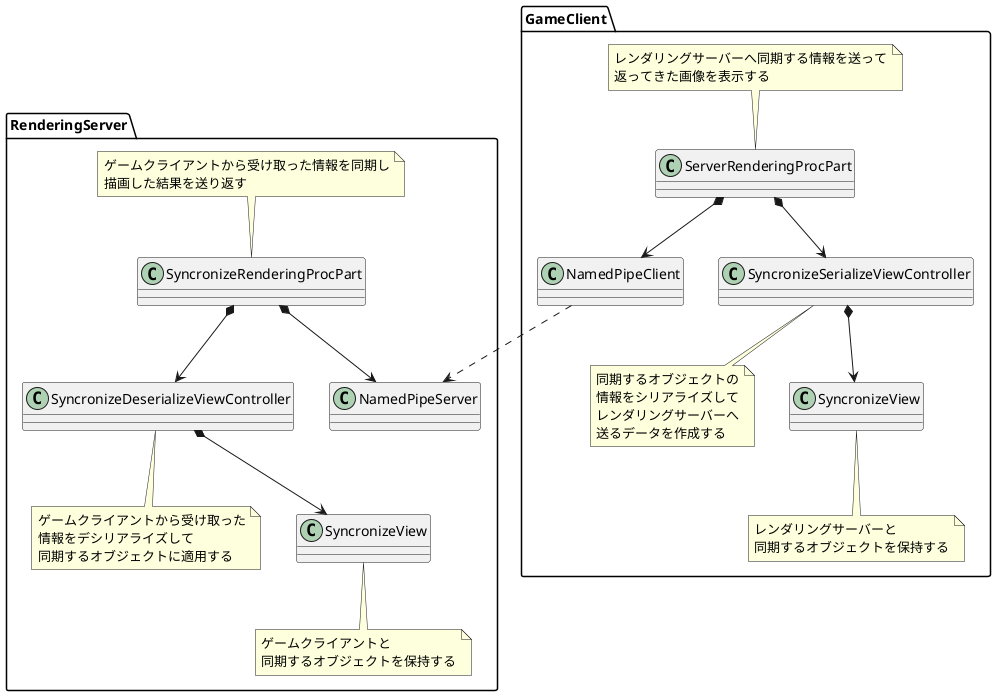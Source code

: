 
@startuml syncronize_data

namespace GameClient {

class ServerRenderingProcPart
note top
レンダリングサーバーへ同期する情報を送って
返ってきた画像を表示する
endnote

class NamedPipeClient

class SyncronizeSerializeViewController
note bottom
同期するオブジェクトの
情報をシリアライズして
レンダリングサーバーへ
送るデータを作成する
endnote

class SyncronizeView
note bottom
レンダリングサーバーと
同期するオブジェクトを保持する
endnote

ServerRenderingProcPart *--> NamedPipeClient
ServerRenderingProcPart *--> SyncronizeSerializeViewController
SyncronizeSerializeViewController *--> SyncronizeView

}

namespace RenderingServer {

class SyncronizeRenderingProcPart
note top
ゲームクライアントから受け取った情報を同期し
描画した結果を送り返す
endnote

class NamedPipeServer

class SyncronizeDeserializeViewController
note bottom
ゲームクライアントから受け取った
情報をデシリアライズして
同期するオブジェクトに適用する
endnote

class SyncronizeView
note bottom
ゲームクライアントと
同期するオブジェクトを保持する
endnote

SyncronizeRenderingProcPart *--> NamedPipeServer
SyncronizeRenderingProcPart *--> SyncronizeDeserializeViewController
SyncronizeDeserializeViewController *--> SyncronizeView

}

GameClient.NamedPipeClient ..> RenderingServer.NamedPipeServer


@enduml